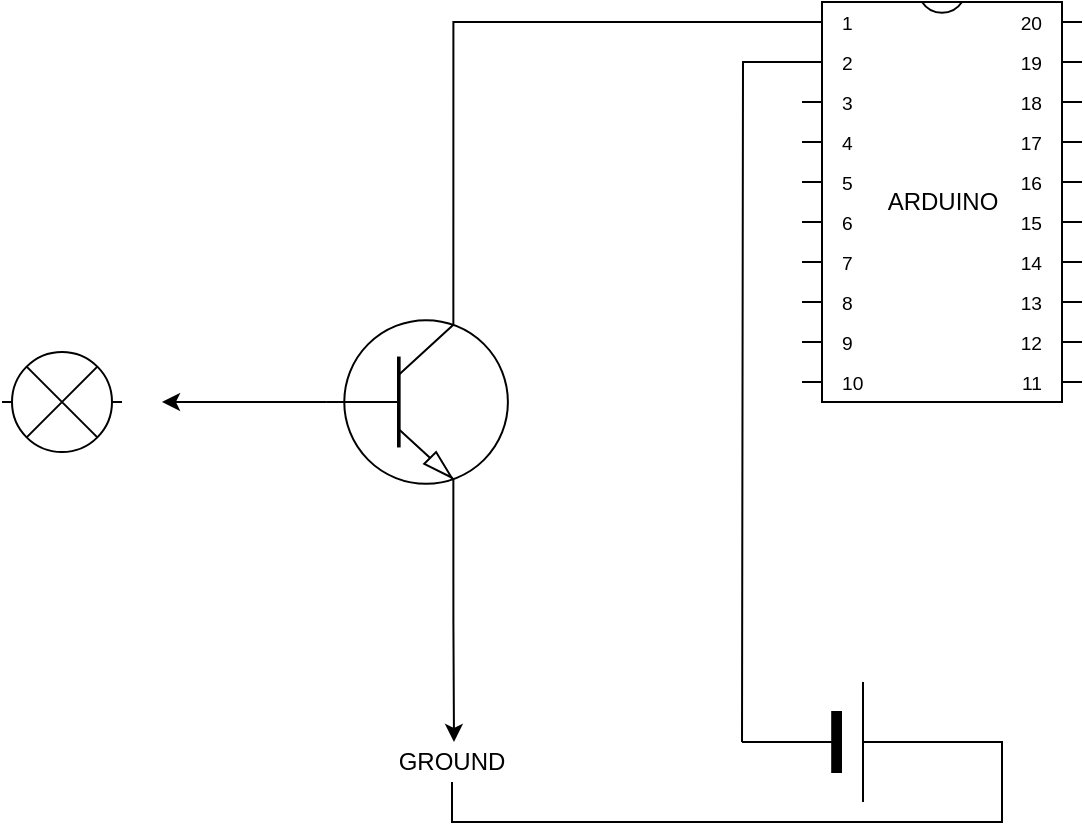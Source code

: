 <mxfile version="14.4.4" type="github">
  <diagram name="Page-1" id="7e0a89b8-554c-2b80-1dc8-d5c74ca68de4">
    <mxGraphModel dx="1422" dy="763" grid="1" gridSize="10" guides="1" tooltips="1" connect="1" arrows="1" fold="1" page="1" pageScale="1" pageWidth="1100" pageHeight="850" background="#ffffff" math="0" shadow="0">
      <root>
        <mxCell id="0" />
        <mxCell id="1" parent="0" />
        <mxCell id="u2FvaGwyN7y8ZYhGtA5W-5" style="edgeStyle=orthogonalEdgeStyle;rounded=0;orthogonalLoop=1;jettySize=auto;html=1;" edge="1" parent="1" source="u2FvaGwyN7y8ZYhGtA5W-3">
          <mxGeometry relative="1" as="geometry">
            <mxPoint x="350" y="440" as="targetPoint" />
          </mxGeometry>
        </mxCell>
        <mxCell id="u2FvaGwyN7y8ZYhGtA5W-9" style="edgeStyle=orthogonalEdgeStyle;rounded=0;orthogonalLoop=1;jettySize=auto;html=1;exitX=0.7;exitY=0;exitDx=0;exitDy=0;exitPerimeter=0;entryX=0;entryY=0;entryDx=0;entryDy=10;entryPerimeter=0;endArrow=none;endFill=0;" edge="1" parent="1" source="u2FvaGwyN7y8ZYhGtA5W-3" target="u2FvaGwyN7y8ZYhGtA5W-8">
          <mxGeometry relative="1" as="geometry" />
        </mxCell>
        <mxCell id="u2FvaGwyN7y8ZYhGtA5W-10" style="edgeStyle=orthogonalEdgeStyle;rounded=0;orthogonalLoop=1;jettySize=auto;html=1;exitX=0.7;exitY=1;exitDx=0;exitDy=0;exitPerimeter=0;" edge="1" parent="1" source="u2FvaGwyN7y8ZYhGtA5W-3">
          <mxGeometry relative="1" as="geometry">
            <mxPoint x="496" y="610" as="targetPoint" />
          </mxGeometry>
        </mxCell>
        <mxCell id="u2FvaGwyN7y8ZYhGtA5W-3" value="" style="verticalLabelPosition=bottom;shadow=0;dashed=0;align=center;html=1;verticalAlign=top;shape=mxgraph.electrical.transistors.npn_transistor_1;" vertex="1" parent="1">
          <mxGeometry x="430" y="390" width="95" height="100" as="geometry" />
        </mxCell>
        <mxCell id="u2FvaGwyN7y8ZYhGtA5W-6" value="" style="pointerEvents=1;verticalLabelPosition=bottom;shadow=0;dashed=0;align=center;html=1;verticalAlign=top;shape=mxgraph.electrical.miscellaneous.light_bulb;" vertex="1" parent="1">
          <mxGeometry x="270" y="415" width="60" height="50" as="geometry" />
        </mxCell>
        <mxCell id="u2FvaGwyN7y8ZYhGtA5W-12" style="edgeStyle=orthogonalEdgeStyle;rounded=0;orthogonalLoop=1;jettySize=auto;html=1;exitX=0;exitY=0;exitDx=0;exitDy=30;exitPerimeter=0;endArrow=none;endFill=0;" edge="1" parent="1" source="u2FvaGwyN7y8ZYhGtA5W-8">
          <mxGeometry relative="1" as="geometry">
            <mxPoint x="640" y="610" as="targetPoint" />
          </mxGeometry>
        </mxCell>
        <mxCell id="u2FvaGwyN7y8ZYhGtA5W-8" value="&lt;div&gt;ARDUINO&lt;/div&gt;" style="shadow=0;dashed=0;align=center;html=1;strokeWidth=1;shape=mxgraph.electrical.logic_gates.dual_inline_ic;labelNames=a,b,c,d,e,f,g,h,i,j,k,l,m,n,o,p,q,r,s,t;" vertex="1" parent="1">
          <mxGeometry x="670" y="240" width="140" height="200" as="geometry" />
        </mxCell>
        <mxCell id="u2FvaGwyN7y8ZYhGtA5W-11" value="GROUND" style="text;html=1;strokeColor=none;fillColor=none;align=center;verticalAlign=middle;whiteSpace=wrap;rounded=0;" vertex="1" parent="1">
          <mxGeometry x="460" y="610" width="70" height="20" as="geometry" />
        </mxCell>
        <mxCell id="u2FvaGwyN7y8ZYhGtA5W-14" style="edgeStyle=orthogonalEdgeStyle;rounded=0;orthogonalLoop=1;jettySize=auto;html=1;exitX=1;exitY=0.5;exitDx=0;exitDy=0;exitPerimeter=0;entryX=0.5;entryY=1;entryDx=0;entryDy=0;endArrow=none;endFill=0;" edge="1" parent="1" source="u2FvaGwyN7y8ZYhGtA5W-13" target="u2FvaGwyN7y8ZYhGtA5W-11">
          <mxGeometry relative="1" as="geometry" />
        </mxCell>
        <mxCell id="u2FvaGwyN7y8ZYhGtA5W-13" value="" style="verticalLabelPosition=bottom;shadow=0;dashed=0;align=center;fillColor=#000000;html=1;verticalAlign=top;strokeWidth=1;shape=mxgraph.electrical.miscellaneous.monocell_battery;" vertex="1" parent="1">
          <mxGeometry x="640" y="580" width="110" height="60" as="geometry" />
        </mxCell>
      </root>
    </mxGraphModel>
  </diagram>
</mxfile>
